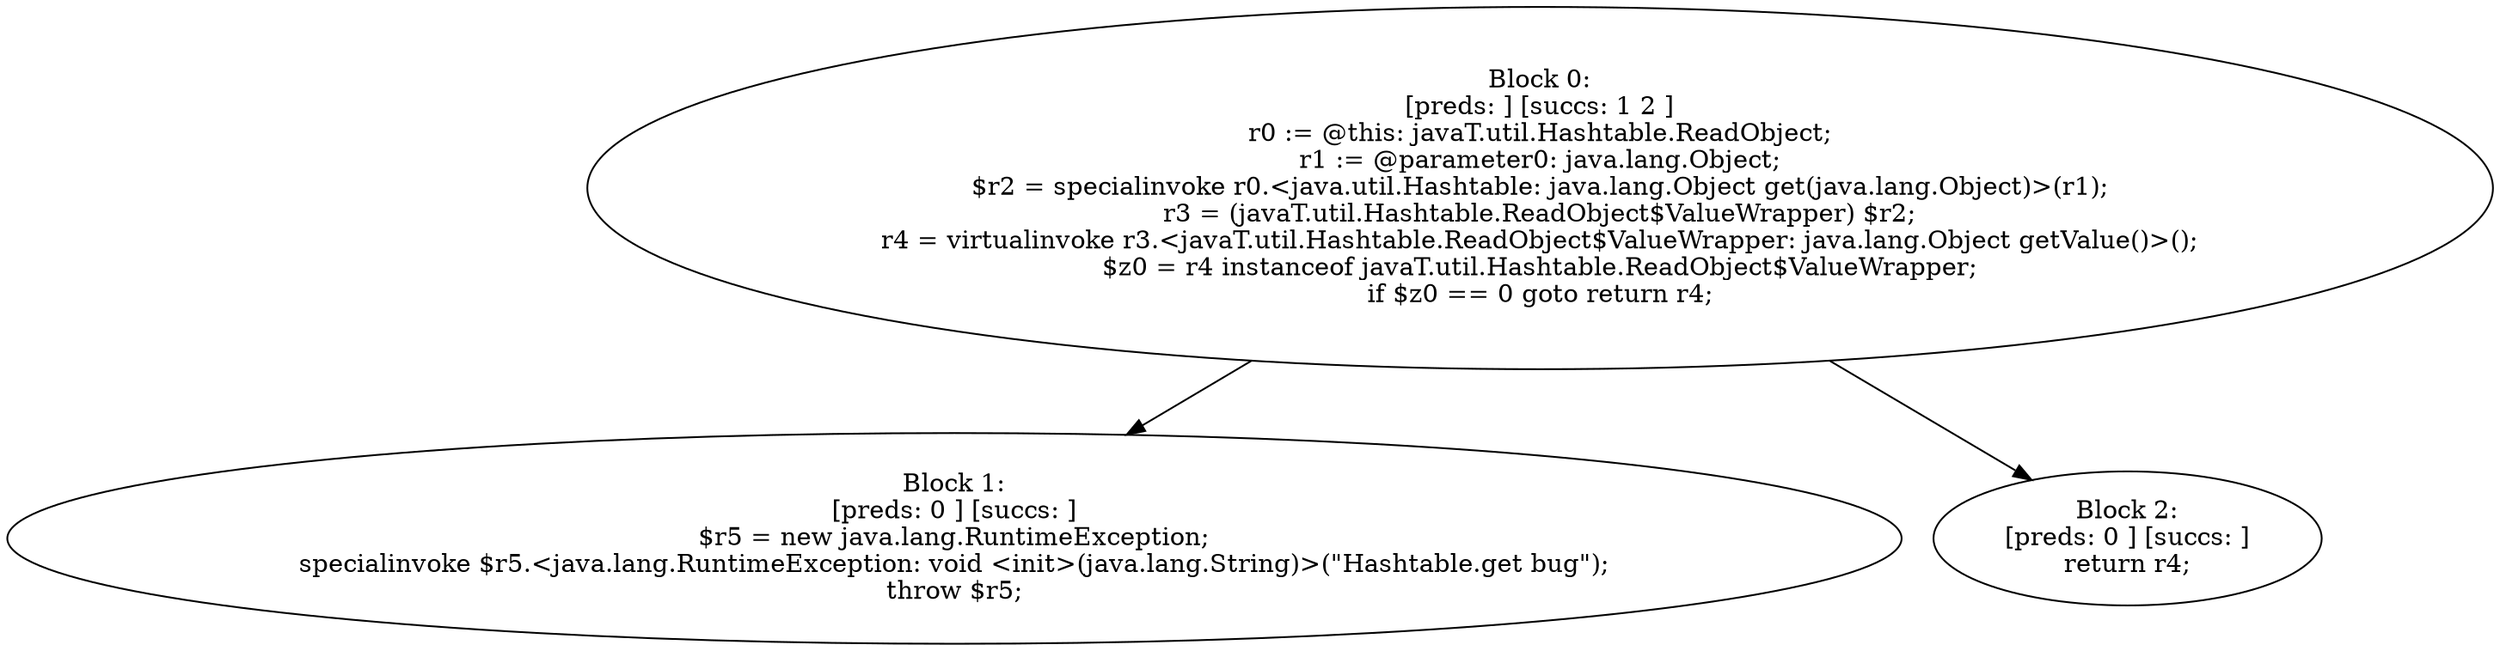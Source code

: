 digraph "unitGraph" {
    "Block 0:
[preds: ] [succs: 1 2 ]
r0 := @this: javaT.util.Hashtable.ReadObject;
r1 := @parameter0: java.lang.Object;
$r2 = specialinvoke r0.<java.util.Hashtable: java.lang.Object get(java.lang.Object)>(r1);
r3 = (javaT.util.Hashtable.ReadObject$ValueWrapper) $r2;
r4 = virtualinvoke r3.<javaT.util.Hashtable.ReadObject$ValueWrapper: java.lang.Object getValue()>();
$z0 = r4 instanceof javaT.util.Hashtable.ReadObject$ValueWrapper;
if $z0 == 0 goto return r4;
"
    "Block 1:
[preds: 0 ] [succs: ]
$r5 = new java.lang.RuntimeException;
specialinvoke $r5.<java.lang.RuntimeException: void <init>(java.lang.String)>(\"Hashtable.get bug\");
throw $r5;
"
    "Block 2:
[preds: 0 ] [succs: ]
return r4;
"
    "Block 0:
[preds: ] [succs: 1 2 ]
r0 := @this: javaT.util.Hashtable.ReadObject;
r1 := @parameter0: java.lang.Object;
$r2 = specialinvoke r0.<java.util.Hashtable: java.lang.Object get(java.lang.Object)>(r1);
r3 = (javaT.util.Hashtable.ReadObject$ValueWrapper) $r2;
r4 = virtualinvoke r3.<javaT.util.Hashtable.ReadObject$ValueWrapper: java.lang.Object getValue()>();
$z0 = r4 instanceof javaT.util.Hashtable.ReadObject$ValueWrapper;
if $z0 == 0 goto return r4;
"->"Block 1:
[preds: 0 ] [succs: ]
$r5 = new java.lang.RuntimeException;
specialinvoke $r5.<java.lang.RuntimeException: void <init>(java.lang.String)>(\"Hashtable.get bug\");
throw $r5;
";
    "Block 0:
[preds: ] [succs: 1 2 ]
r0 := @this: javaT.util.Hashtable.ReadObject;
r1 := @parameter0: java.lang.Object;
$r2 = specialinvoke r0.<java.util.Hashtable: java.lang.Object get(java.lang.Object)>(r1);
r3 = (javaT.util.Hashtable.ReadObject$ValueWrapper) $r2;
r4 = virtualinvoke r3.<javaT.util.Hashtable.ReadObject$ValueWrapper: java.lang.Object getValue()>();
$z0 = r4 instanceof javaT.util.Hashtable.ReadObject$ValueWrapper;
if $z0 == 0 goto return r4;
"->"Block 2:
[preds: 0 ] [succs: ]
return r4;
";
}
